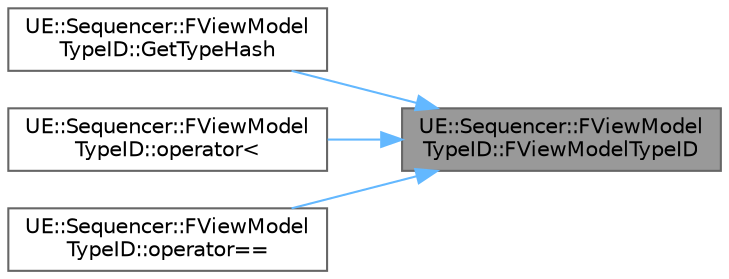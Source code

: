 digraph "UE::Sequencer::FViewModelTypeID::FViewModelTypeID"
{
 // INTERACTIVE_SVG=YES
 // LATEX_PDF_SIZE
  bgcolor="transparent";
  edge [fontname=Helvetica,fontsize=10,labelfontname=Helvetica,labelfontsize=10];
  node [fontname=Helvetica,fontsize=10,shape=box,height=0.2,width=0.4];
  rankdir="RL";
  Node1 [id="Node000001",label="UE::Sequencer::FViewModel\lTypeID::FViewModelTypeID",height=0.2,width=0.4,color="gray40", fillcolor="grey60", style="filled", fontcolor="black",tooltip=" "];
  Node1 -> Node2 [id="edge1_Node000001_Node000002",dir="back",color="steelblue1",style="solid",tooltip=" "];
  Node2 [id="Node000002",label="UE::Sequencer::FViewModel\lTypeID::GetTypeHash",height=0.2,width=0.4,color="grey40", fillcolor="white", style="filled",URL="$d8/d17/structUE_1_1Sequencer_1_1FViewModelTypeID.html#a0fc793ec02445f2e013e7584e10aea0e",tooltip=" "];
  Node1 -> Node3 [id="edge2_Node000001_Node000003",dir="back",color="steelblue1",style="solid",tooltip=" "];
  Node3 [id="Node000003",label="UE::Sequencer::FViewModel\lTypeID::operator\<",height=0.2,width=0.4,color="grey40", fillcolor="white", style="filled",URL="$d8/d17/structUE_1_1Sequencer_1_1FViewModelTypeID.html#a9e80ff5448127ea037c1a5d9e4e462b9",tooltip=" "];
  Node1 -> Node4 [id="edge3_Node000001_Node000004",dir="back",color="steelblue1",style="solid",tooltip=" "];
  Node4 [id="Node000004",label="UE::Sequencer::FViewModel\lTypeID::operator==",height=0.2,width=0.4,color="grey40", fillcolor="white", style="filled",URL="$d8/d17/structUE_1_1Sequencer_1_1FViewModelTypeID.html#a3a3d744c95cce78efaa7ecf04518edf3",tooltip=" "];
}
